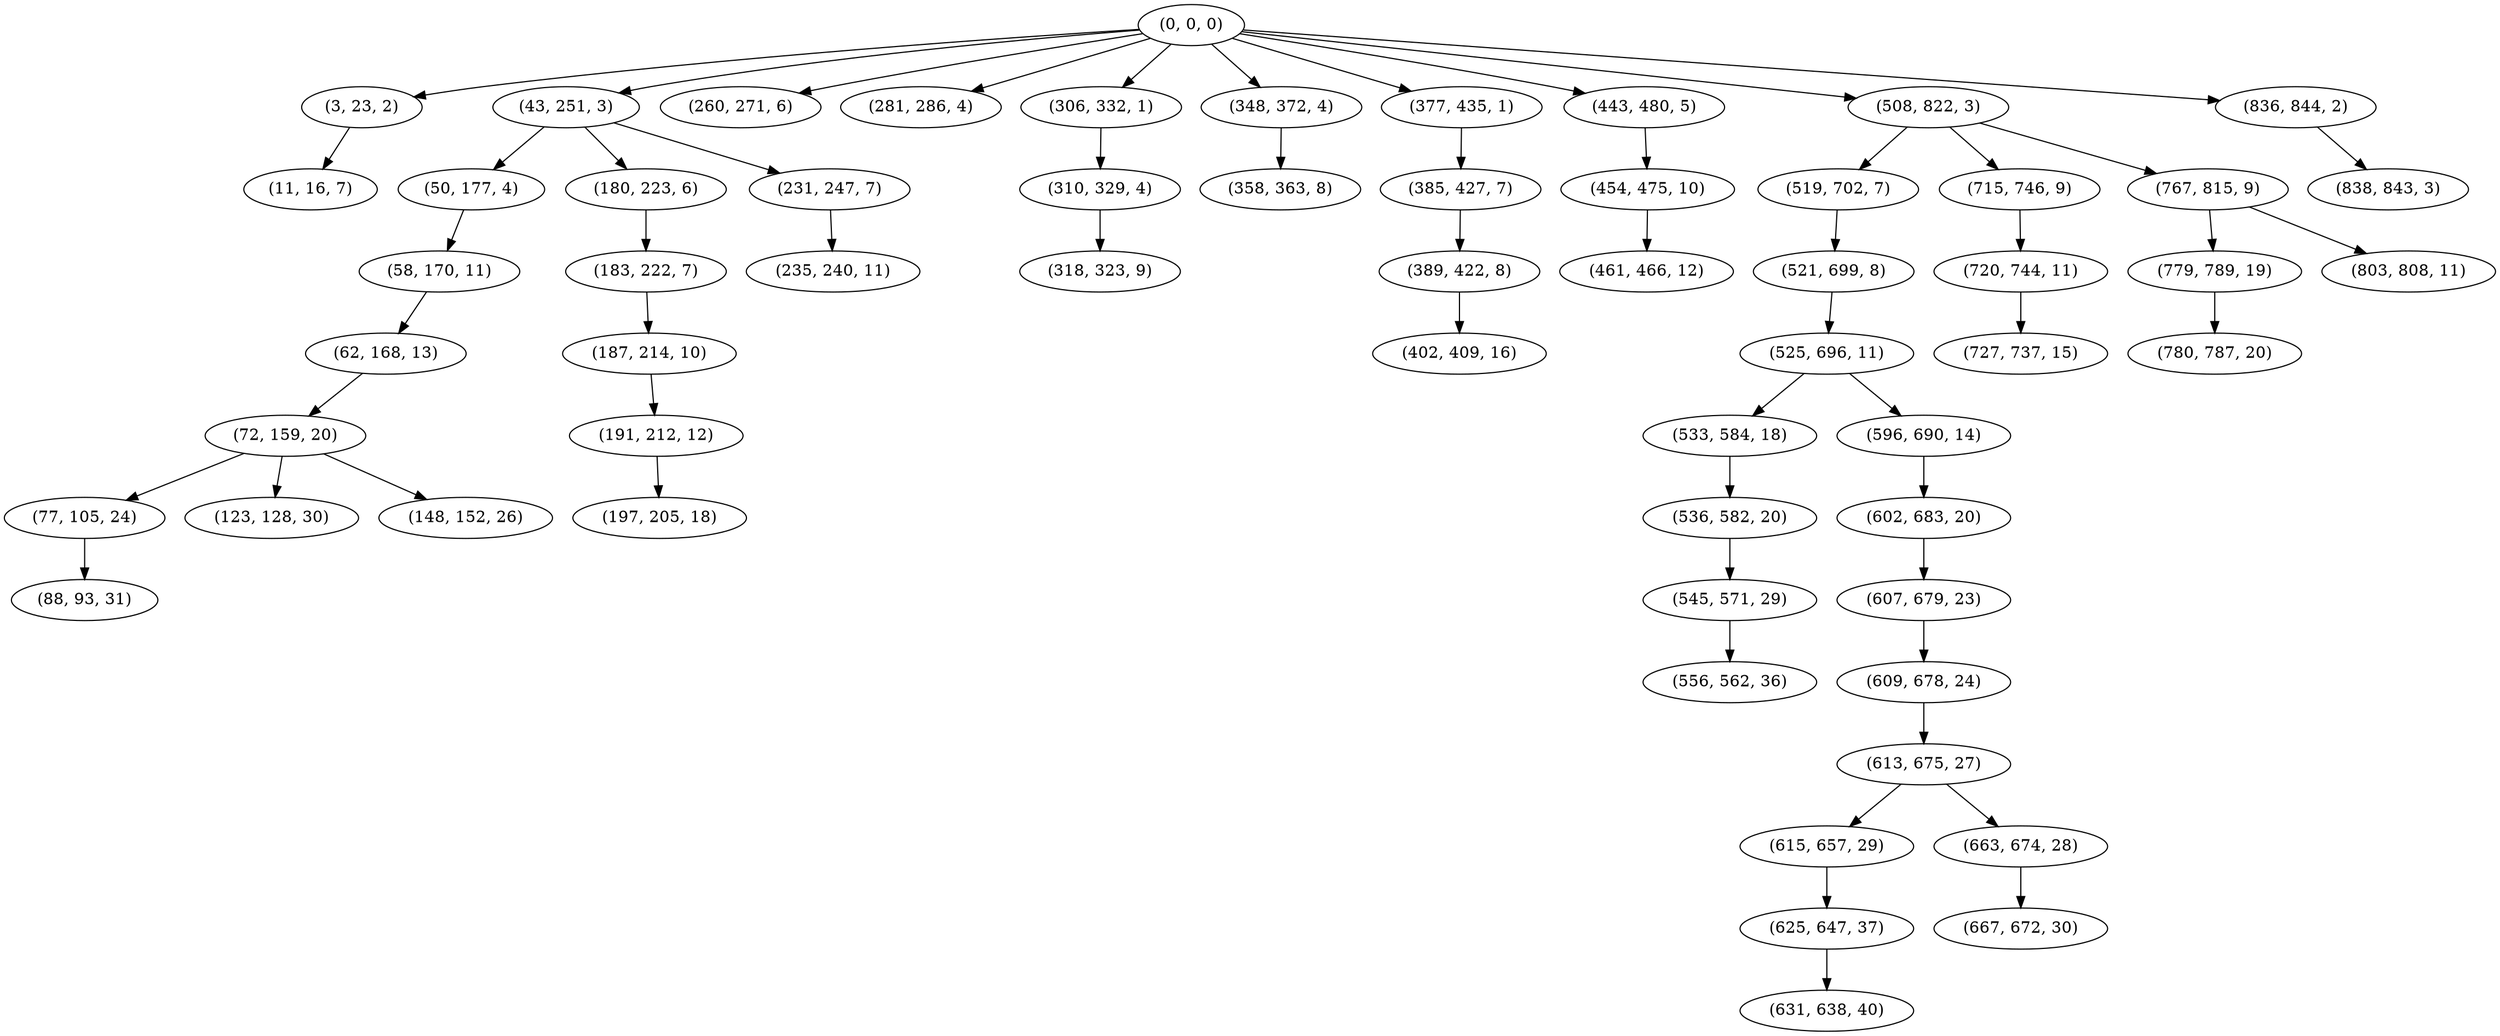 digraph tree {
    "(0, 0, 0)";
    "(3, 23, 2)";
    "(11, 16, 7)";
    "(43, 251, 3)";
    "(50, 177, 4)";
    "(58, 170, 11)";
    "(62, 168, 13)";
    "(72, 159, 20)";
    "(77, 105, 24)";
    "(88, 93, 31)";
    "(123, 128, 30)";
    "(148, 152, 26)";
    "(180, 223, 6)";
    "(183, 222, 7)";
    "(187, 214, 10)";
    "(191, 212, 12)";
    "(197, 205, 18)";
    "(231, 247, 7)";
    "(235, 240, 11)";
    "(260, 271, 6)";
    "(281, 286, 4)";
    "(306, 332, 1)";
    "(310, 329, 4)";
    "(318, 323, 9)";
    "(348, 372, 4)";
    "(358, 363, 8)";
    "(377, 435, 1)";
    "(385, 427, 7)";
    "(389, 422, 8)";
    "(402, 409, 16)";
    "(443, 480, 5)";
    "(454, 475, 10)";
    "(461, 466, 12)";
    "(508, 822, 3)";
    "(519, 702, 7)";
    "(521, 699, 8)";
    "(525, 696, 11)";
    "(533, 584, 18)";
    "(536, 582, 20)";
    "(545, 571, 29)";
    "(556, 562, 36)";
    "(596, 690, 14)";
    "(602, 683, 20)";
    "(607, 679, 23)";
    "(609, 678, 24)";
    "(613, 675, 27)";
    "(615, 657, 29)";
    "(625, 647, 37)";
    "(631, 638, 40)";
    "(663, 674, 28)";
    "(667, 672, 30)";
    "(715, 746, 9)";
    "(720, 744, 11)";
    "(727, 737, 15)";
    "(767, 815, 9)";
    "(779, 789, 19)";
    "(780, 787, 20)";
    "(803, 808, 11)";
    "(836, 844, 2)";
    "(838, 843, 3)";
    "(0, 0, 0)" -> "(3, 23, 2)";
    "(0, 0, 0)" -> "(43, 251, 3)";
    "(0, 0, 0)" -> "(260, 271, 6)";
    "(0, 0, 0)" -> "(281, 286, 4)";
    "(0, 0, 0)" -> "(306, 332, 1)";
    "(0, 0, 0)" -> "(348, 372, 4)";
    "(0, 0, 0)" -> "(377, 435, 1)";
    "(0, 0, 0)" -> "(443, 480, 5)";
    "(0, 0, 0)" -> "(508, 822, 3)";
    "(0, 0, 0)" -> "(836, 844, 2)";
    "(3, 23, 2)" -> "(11, 16, 7)";
    "(43, 251, 3)" -> "(50, 177, 4)";
    "(43, 251, 3)" -> "(180, 223, 6)";
    "(43, 251, 3)" -> "(231, 247, 7)";
    "(50, 177, 4)" -> "(58, 170, 11)";
    "(58, 170, 11)" -> "(62, 168, 13)";
    "(62, 168, 13)" -> "(72, 159, 20)";
    "(72, 159, 20)" -> "(77, 105, 24)";
    "(72, 159, 20)" -> "(123, 128, 30)";
    "(72, 159, 20)" -> "(148, 152, 26)";
    "(77, 105, 24)" -> "(88, 93, 31)";
    "(180, 223, 6)" -> "(183, 222, 7)";
    "(183, 222, 7)" -> "(187, 214, 10)";
    "(187, 214, 10)" -> "(191, 212, 12)";
    "(191, 212, 12)" -> "(197, 205, 18)";
    "(231, 247, 7)" -> "(235, 240, 11)";
    "(306, 332, 1)" -> "(310, 329, 4)";
    "(310, 329, 4)" -> "(318, 323, 9)";
    "(348, 372, 4)" -> "(358, 363, 8)";
    "(377, 435, 1)" -> "(385, 427, 7)";
    "(385, 427, 7)" -> "(389, 422, 8)";
    "(389, 422, 8)" -> "(402, 409, 16)";
    "(443, 480, 5)" -> "(454, 475, 10)";
    "(454, 475, 10)" -> "(461, 466, 12)";
    "(508, 822, 3)" -> "(519, 702, 7)";
    "(508, 822, 3)" -> "(715, 746, 9)";
    "(508, 822, 3)" -> "(767, 815, 9)";
    "(519, 702, 7)" -> "(521, 699, 8)";
    "(521, 699, 8)" -> "(525, 696, 11)";
    "(525, 696, 11)" -> "(533, 584, 18)";
    "(525, 696, 11)" -> "(596, 690, 14)";
    "(533, 584, 18)" -> "(536, 582, 20)";
    "(536, 582, 20)" -> "(545, 571, 29)";
    "(545, 571, 29)" -> "(556, 562, 36)";
    "(596, 690, 14)" -> "(602, 683, 20)";
    "(602, 683, 20)" -> "(607, 679, 23)";
    "(607, 679, 23)" -> "(609, 678, 24)";
    "(609, 678, 24)" -> "(613, 675, 27)";
    "(613, 675, 27)" -> "(615, 657, 29)";
    "(613, 675, 27)" -> "(663, 674, 28)";
    "(615, 657, 29)" -> "(625, 647, 37)";
    "(625, 647, 37)" -> "(631, 638, 40)";
    "(663, 674, 28)" -> "(667, 672, 30)";
    "(715, 746, 9)" -> "(720, 744, 11)";
    "(720, 744, 11)" -> "(727, 737, 15)";
    "(767, 815, 9)" -> "(779, 789, 19)";
    "(767, 815, 9)" -> "(803, 808, 11)";
    "(779, 789, 19)" -> "(780, 787, 20)";
    "(836, 844, 2)" -> "(838, 843, 3)";
}
